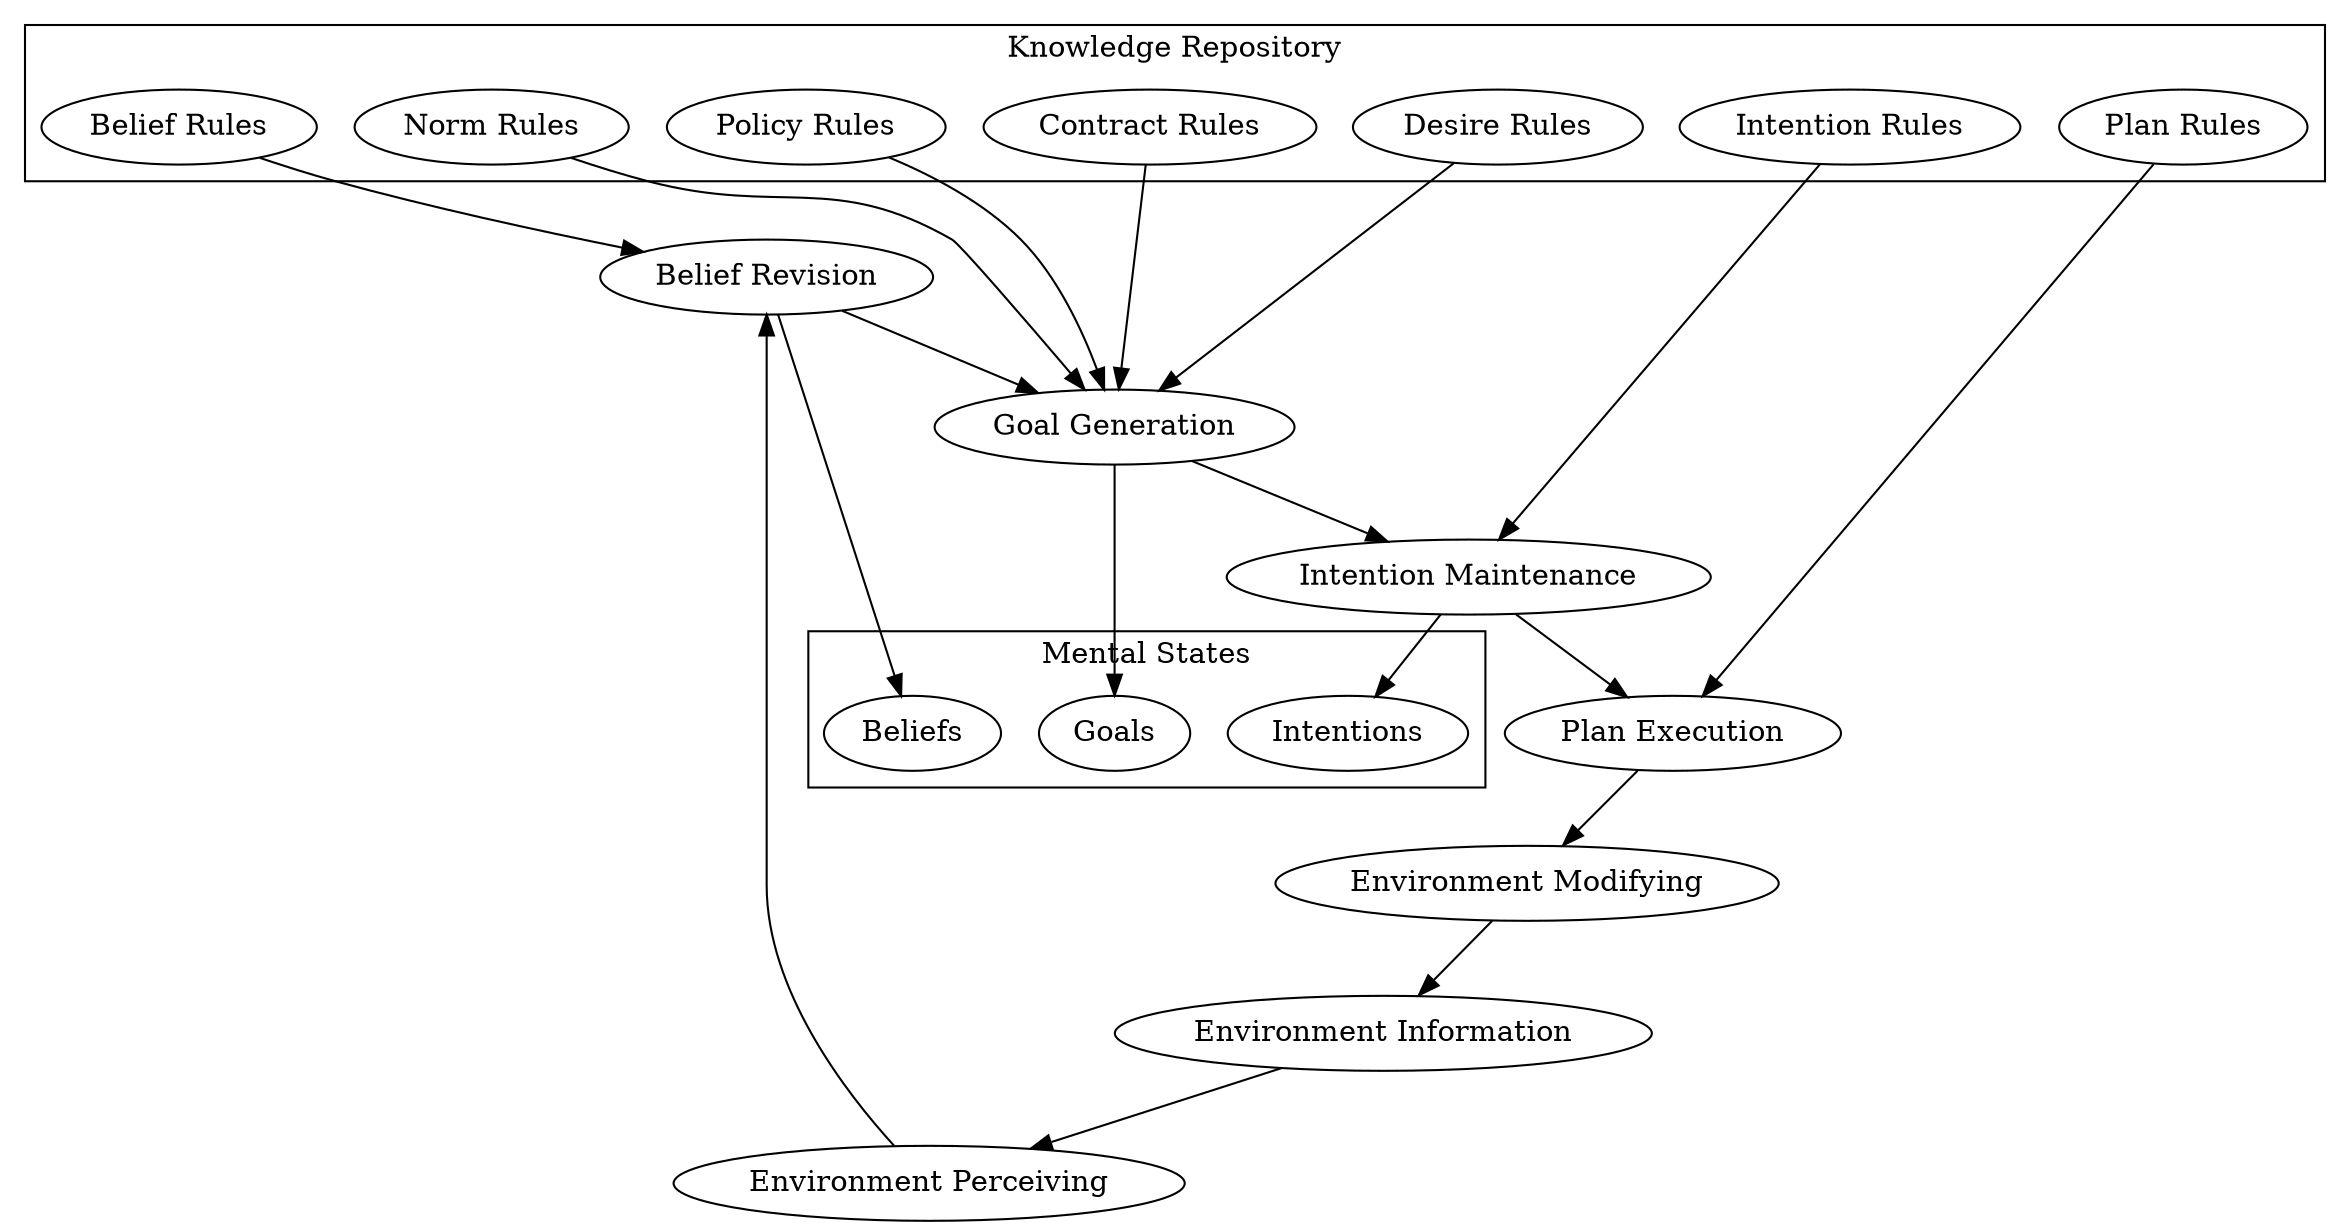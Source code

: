 digraph {
    subgraph cluster_mental_states {
        label = "Mental States";
        shape = oval;
        "Beliefs";
        "Goals";
        "Intentions";
    }

    subgraph cluster_knowledge_respository {
        label = "Knowledge Repository";
        "Belief Rules";
        "Norm Rules";
        "Policy Rules";
        "Contract Rules";
        "Desire Rules";
        "Intention Rules";
        "Plan Rules";
    }
    subgraph process {
        "Environment Perceiving";
        "Belief Revision";
        "Goal Generation";
        "Intention Maintenance";
        "Plan Execution";
        "Environment Modifying";
        "Environment Information" [shape = oval];
    }

    node [shape = rectangle];

    "Environment Perceiving" -> "Belief Revision" -> "Goal Generation" -> "Intention Maintenance" -> "Plan Execution";
    "Plan Execution" -> "Environment Modifying" -> "Environment Information" -> "Environment Perceiving";

    "Belief Rules" -> "Belief Revision" -> "Beliefs";
    {"Norm Rules" "Policy Rules" "Contract Rules" "Desire Rules"} -> "Goal Generation" -> "Goals";
    "Intention Rules" -> "Intention Maintenance" -> "Intentions";
    "Plan Rules" -> "Plan Execution";
}
